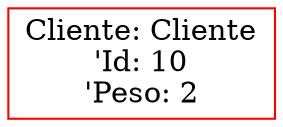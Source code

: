  digraph G {
 rankdir=LR;
 node0 [label="Cliente: Cliente\n'Id: 10\n'Peso: 2", color="red", shape="rectangle"];
 }
